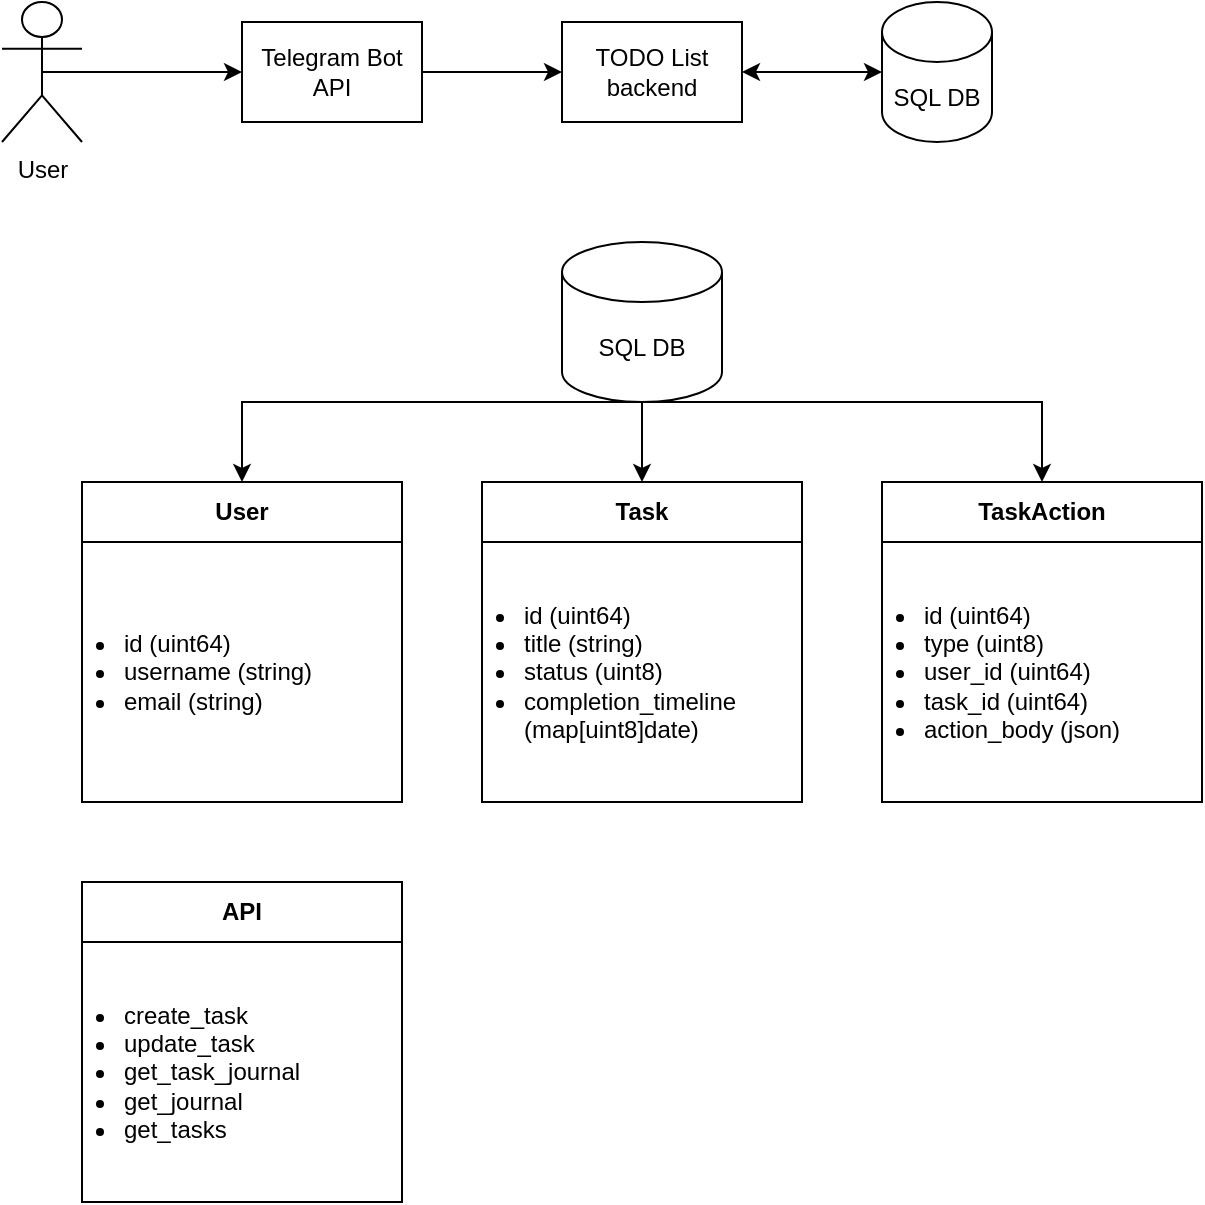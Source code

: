 <mxfile>
    <diagram name="Page-1" id="DJ6BKbwurpMSxT_SNm8M">
        <mxGraphModel dx="852" dy="849" grid="1" gridSize="10" guides="1" tooltips="1" connect="1" arrows="1" fold="1" page="1" pageScale="1" pageWidth="850" pageHeight="1100" math="0" shadow="0">
            <root>
                <mxCell id="0"/>
                <mxCell id="1" parent="0"/>
                <mxCell id="Fuuw-LEFtnRcxWhnYX9C-4" value="&lt;b&gt;User&lt;/b&gt;" style="swimlane;fontStyle=0;childLayout=stackLayout;horizontal=1;startSize=30;horizontalStack=0;resizeParent=1;resizeParentMax=0;resizeLast=0;collapsible=1;marginBottom=0;whiteSpace=wrap;html=1;" parent="1" vertex="1">
                    <mxGeometry x="120" y="280" width="160" height="160" as="geometry"/>
                </mxCell>
                <mxCell id="Fuuw-LEFtnRcxWhnYX9C-7" value="&lt;ul style=&quot;padding-left: 15px; padding-bottom: 0px;&quot;&gt;&lt;li&gt;id (uint64)&lt;/li&gt;&lt;li&gt;username (string)&lt;/li&gt;&lt;li&gt;email (string)&lt;/li&gt;&lt;/ul&gt;" style="text;strokeColor=none;fillColor=none;align=left;verticalAlign=middle;spacingLeft=4;spacingRight=4;overflow=hidden;points=[[0,0.5],[1,0.5]];portConstraint=eastwest;rotatable=0;whiteSpace=wrap;html=1;" parent="Fuuw-LEFtnRcxWhnYX9C-4" vertex="1">
                    <mxGeometry y="30" width="160" height="130" as="geometry"/>
                </mxCell>
                <mxCell id="Fuuw-LEFtnRcxWhnYX9C-8" value="&lt;b&gt;Task&lt;/b&gt;" style="swimlane;fontStyle=0;childLayout=stackLayout;horizontal=1;startSize=30;horizontalStack=0;resizeParent=1;resizeParentMax=0;resizeLast=0;collapsible=1;marginBottom=0;whiteSpace=wrap;html=1;" parent="1" vertex="1">
                    <mxGeometry x="320" y="280" width="160" height="160" as="geometry"/>
                </mxCell>
                <mxCell id="Fuuw-LEFtnRcxWhnYX9C-9" value="&lt;ul style=&quot;padding-left: 15px; padding-bottom: 0px;&quot;&gt;&lt;li&gt;id (uint64)&lt;/li&gt;&lt;li&gt;title (string)&lt;/li&gt;&lt;li&gt;status (uint8)&lt;/li&gt;&lt;li&gt;completion_timeline (map[uint8]date)&lt;/li&gt;&lt;/ul&gt;" style="text;strokeColor=none;fillColor=none;align=left;verticalAlign=middle;spacingLeft=4;spacingRight=4;overflow=hidden;points=[[0,0.5],[1,0.5]];portConstraint=eastwest;rotatable=0;whiteSpace=wrap;html=1;" parent="Fuuw-LEFtnRcxWhnYX9C-8" vertex="1">
                    <mxGeometry y="30" width="160" height="130" as="geometry"/>
                </mxCell>
                <mxCell id="Fuuw-LEFtnRcxWhnYX9C-10" value="SQL DB" style="shape=cylinder3;whiteSpace=wrap;html=1;boundedLbl=1;backgroundOutline=1;size=15;" parent="1" vertex="1">
                    <mxGeometry x="360" y="160" width="80" height="80" as="geometry"/>
                </mxCell>
                <mxCell id="Fuuw-LEFtnRcxWhnYX9C-11" value="" style="endArrow=classic;html=1;rounded=0;exitX=0.5;exitY=1;exitDx=0;exitDy=0;exitPerimeter=0;entryX=0.5;entryY=0;entryDx=0;entryDy=0;" parent="1" source="Fuuw-LEFtnRcxWhnYX9C-10" target="Fuuw-LEFtnRcxWhnYX9C-4" edge="1">
                    <mxGeometry width="50" height="50" relative="1" as="geometry">
                        <mxPoint x="540" y="330" as="sourcePoint"/>
                        <mxPoint x="240" y="280" as="targetPoint"/>
                        <Array as="points">
                            <mxPoint x="200" y="240"/>
                        </Array>
                    </mxGeometry>
                </mxCell>
                <mxCell id="Fuuw-LEFtnRcxWhnYX9C-13" value="" style="endArrow=classic;html=1;rounded=0;" parent="1" edge="1">
                    <mxGeometry width="50" height="50" relative="1" as="geometry">
                        <mxPoint x="400" y="240" as="sourcePoint"/>
                        <mxPoint x="400" y="280" as="targetPoint"/>
                        <Array as="points"/>
                    </mxGeometry>
                </mxCell>
                <mxCell id="Fuuw-LEFtnRcxWhnYX9C-15" value="" style="endArrow=classic;html=1;rounded=0;entryX=0.5;entryY=0;entryDx=0;entryDy=0;" parent="1" target="Fuuw-LEFtnRcxWhnYX9C-19" edge="1">
                    <mxGeometry width="50" height="50" relative="1" as="geometry">
                        <mxPoint x="400" y="240" as="sourcePoint"/>
                        <mxPoint x="560" y="280" as="targetPoint"/>
                        <Array as="points">
                            <mxPoint x="600" y="240"/>
                        </Array>
                    </mxGeometry>
                </mxCell>
                <mxCell id="Fuuw-LEFtnRcxWhnYX9C-19" value="&lt;b&gt;TaskAction&lt;/b&gt;" style="swimlane;fontStyle=0;childLayout=stackLayout;horizontal=1;startSize=30;horizontalStack=0;resizeParent=1;resizeParentMax=0;resizeLast=0;collapsible=1;marginBottom=0;whiteSpace=wrap;html=1;" parent="1" vertex="1">
                    <mxGeometry x="520" y="280" width="160" height="160" as="geometry"/>
                </mxCell>
                <mxCell id="Fuuw-LEFtnRcxWhnYX9C-20" value="&lt;ul style=&quot;padding-left: 15px; padding-bottom: 0px;&quot;&gt;&lt;li&gt;id (uint64)&lt;/li&gt;&lt;li&gt;type (uint8)&lt;/li&gt;&lt;li&gt;user_id (uint64)&lt;/li&gt;&lt;li&gt;task_id (uint64)&lt;/li&gt;&lt;li&gt;action_body (json)&lt;/li&gt;&lt;/ul&gt;" style="text;strokeColor=none;fillColor=none;align=left;verticalAlign=middle;spacingLeft=4;spacingRight=4;overflow=hidden;points=[[0,0.5],[1,0.5]];portConstraint=eastwest;rotatable=0;whiteSpace=wrap;html=1;" parent="Fuuw-LEFtnRcxWhnYX9C-19" vertex="1">
                    <mxGeometry y="30" width="160" height="130" as="geometry"/>
                </mxCell>
                <mxCell id="Fuuw-LEFtnRcxWhnYX9C-24" style="edgeStyle=orthogonalEdgeStyle;rounded=0;orthogonalLoop=1;jettySize=auto;html=1;exitX=0.5;exitY=0.5;exitDx=0;exitDy=0;exitPerimeter=0;" parent="1" source="Fuuw-LEFtnRcxWhnYX9C-21" edge="1">
                    <mxGeometry relative="1" as="geometry">
                        <mxPoint x="200" y="75" as="targetPoint"/>
                    </mxGeometry>
                </mxCell>
                <mxCell id="Fuuw-LEFtnRcxWhnYX9C-21" value="User" style="shape=umlActor;verticalLabelPosition=bottom;verticalAlign=top;html=1;outlineConnect=0;" parent="1" vertex="1">
                    <mxGeometry x="80" y="40" width="40" height="70" as="geometry"/>
                </mxCell>
                <mxCell id="Fuuw-LEFtnRcxWhnYX9C-26" style="edgeStyle=orthogonalEdgeStyle;rounded=0;orthogonalLoop=1;jettySize=auto;html=1;exitX=1;exitY=0.5;exitDx=0;exitDy=0;" parent="1" source="Fuuw-LEFtnRcxWhnYX9C-25" edge="1">
                    <mxGeometry relative="1" as="geometry">
                        <mxPoint x="360" y="75" as="targetPoint"/>
                    </mxGeometry>
                </mxCell>
                <mxCell id="Fuuw-LEFtnRcxWhnYX9C-25" value="Telegram Bot API" style="rounded=0;whiteSpace=wrap;html=1;" parent="1" vertex="1">
                    <mxGeometry x="200" y="50" width="90" height="50" as="geometry"/>
                </mxCell>
                <mxCell id="Fuuw-LEFtnRcxWhnYX9C-28" value="TODO List backend" style="rounded=0;whiteSpace=wrap;html=1;" parent="1" vertex="1">
                    <mxGeometry x="360" y="50" width="90" height="50" as="geometry"/>
                </mxCell>
                <mxCell id="Fuuw-LEFtnRcxWhnYX9C-29" value="" style="endArrow=classic;startArrow=classic;html=1;rounded=0;entryX=1;entryY=0.5;entryDx=0;entryDy=0;" parent="1" target="Fuuw-LEFtnRcxWhnYX9C-28" edge="1">
                    <mxGeometry width="50" height="50" relative="1" as="geometry">
                        <mxPoint x="520" y="75" as="sourcePoint"/>
                        <mxPoint x="480" y="90" as="targetPoint"/>
                    </mxGeometry>
                </mxCell>
                <mxCell id="Fuuw-LEFtnRcxWhnYX9C-30" value="SQL DB" style="shape=cylinder3;whiteSpace=wrap;html=1;boundedLbl=1;backgroundOutline=1;size=15;" parent="1" vertex="1">
                    <mxGeometry x="520" y="40" width="55" height="70" as="geometry"/>
                </mxCell>
                <mxCell id="2" value="&lt;b&gt;API&lt;/b&gt;" style="swimlane;fontStyle=0;childLayout=stackLayout;horizontal=1;startSize=30;horizontalStack=0;resizeParent=1;resizeParentMax=0;resizeLast=0;collapsible=1;marginBottom=0;whiteSpace=wrap;html=1;" parent="1" vertex="1">
                    <mxGeometry x="120" y="480" width="160" height="160" as="geometry"/>
                </mxCell>
                <mxCell id="3" value="&lt;ul style=&quot;padding-left: 15px; padding-bottom: 0px;&quot;&gt;&lt;li&gt;create_task&lt;br&gt;&lt;/li&gt;&lt;li&gt;update_task&lt;br&gt;&lt;/li&gt;&lt;li&gt;get_task_journal&lt;br&gt;&lt;/li&gt;&lt;li&gt;get_journal&lt;br&gt;&lt;/li&gt;&lt;li&gt;get_tasks&lt;/li&gt;&lt;/ul&gt;" style="text;strokeColor=none;fillColor=none;align=left;verticalAlign=middle;spacingLeft=4;spacingRight=4;overflow=hidden;points=[[0,0.5],[1,0.5]];portConstraint=eastwest;rotatable=0;whiteSpace=wrap;html=1;" parent="2" vertex="1">
                    <mxGeometry y="30" width="160" height="130" as="geometry"/>
                </mxCell>
            </root>
        </mxGraphModel>
    </diagram>
</mxfile>